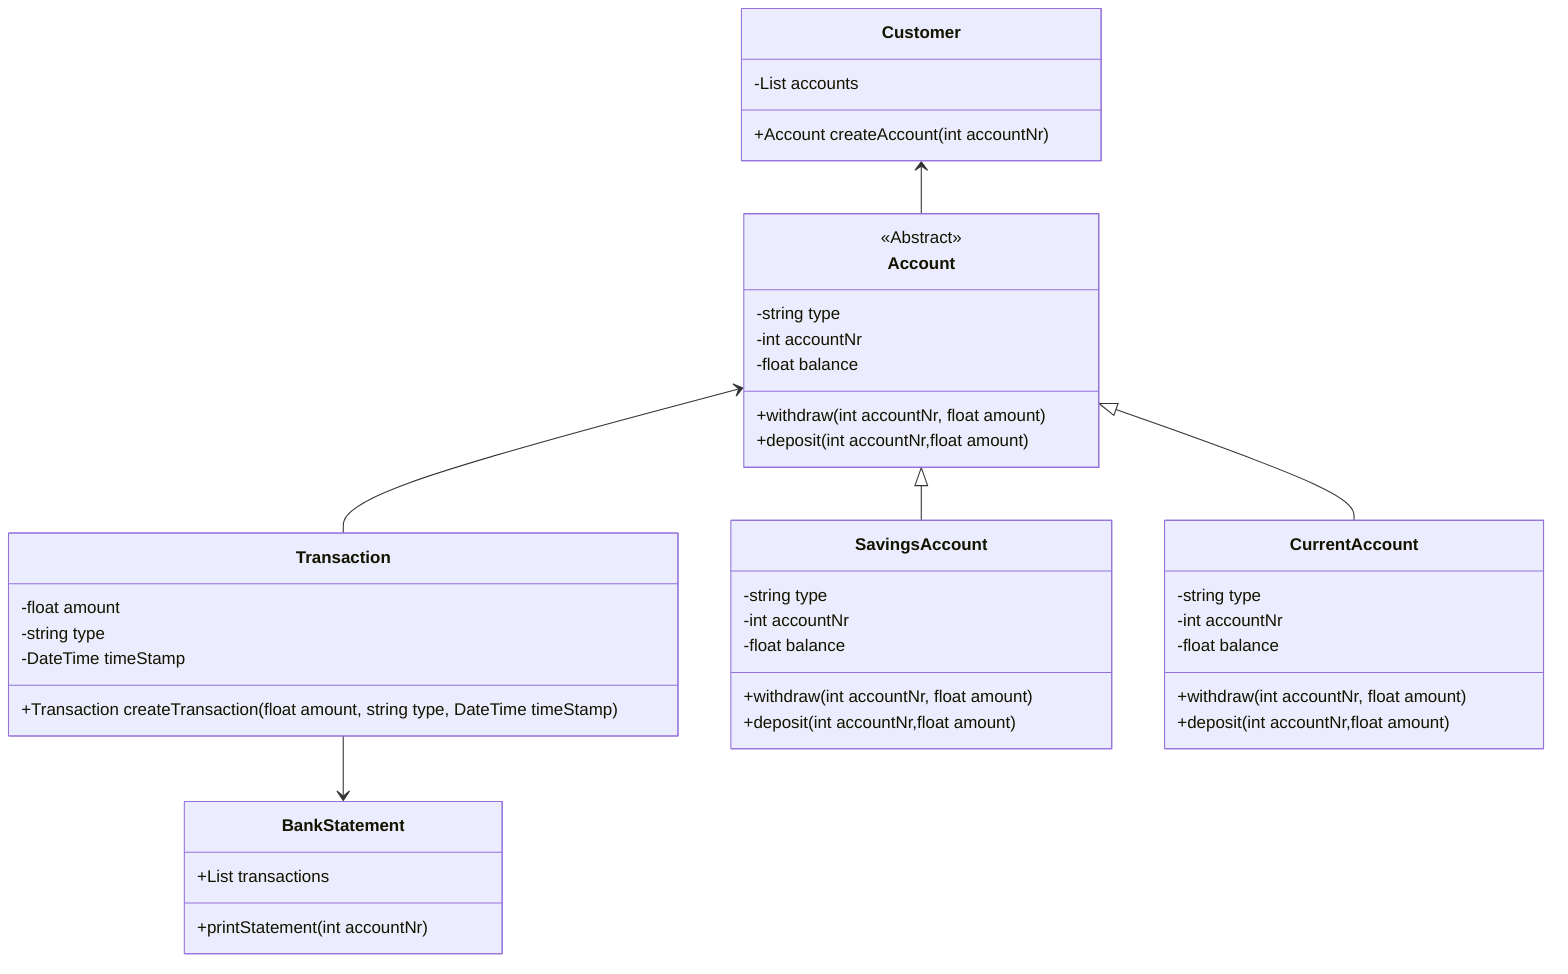 classDiagram

    Customer <-- Account
    Transaction --> BankStatement
    Account <-- Transaction
    Account <|-- SavingsAccount
    Account <|-- CurrentAccount
    class Customer {
        -List<Account> accounts
        +Account createAccount(int accountNr)
    }

    class Account{
        <<Abstract>>
        -string type
        -int accountNr
        -float balance
        +withdraw(int accountNr, float amount)
        +deposit(int accountNr,float amount)
    }
    class CurrentAccount{
        -string type
        -int accountNr
        -float balance
        +withdraw(int accountNr, float amount)
        +deposit(int accountNr,float amount)
    }
    class SavingsAccount{
        -string type
        -int accountNr
        -float balance
        +withdraw(int accountNr, float amount)
        +deposit(int accountNr,float amount)
    }
    class Transaction{
        -float amount
        -string type
        -DateTime timeStamp
        +Transaction createTransaction(float amount, string type, DateTime timeStamp)
    }
    class BankStatement{
        +List<Transaction> transactions
        +printStatement(int accountNr)
    }